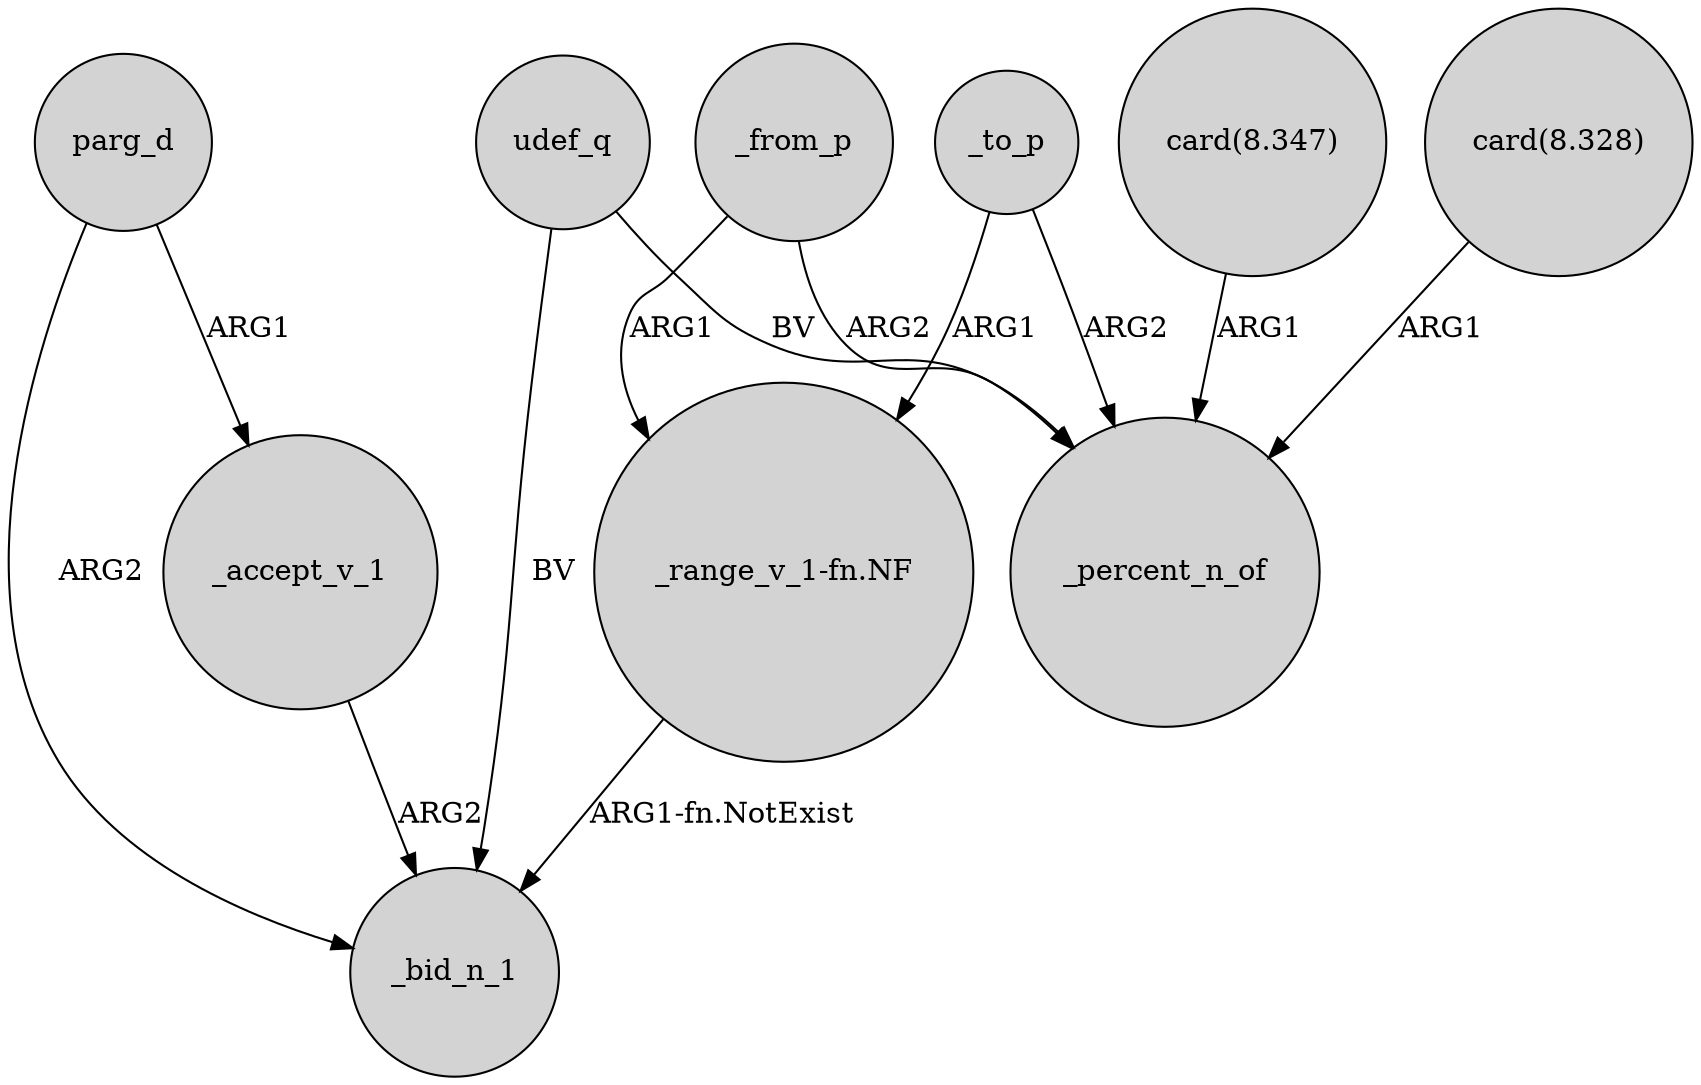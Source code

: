 digraph {
	node [shape=circle style=filled]
	udef_q -> _bid_n_1 [label=BV]
	_from_p -> _percent_n_of [label=ARG2]
	parg_d -> _accept_v_1 [label=ARG1]
	_to_p -> "_range_v_1-fn.NF" [label=ARG1]
	_accept_v_1 -> _bid_n_1 [label=ARG2]
	udef_q -> _percent_n_of [label=BV]
	parg_d -> _bid_n_1 [label=ARG2]
	_from_p -> "_range_v_1-fn.NF" [label=ARG1]
	"card(8.347)" -> _percent_n_of [label=ARG1]
	"card(8.328)" -> _percent_n_of [label=ARG1]
	"_range_v_1-fn.NF" -> _bid_n_1 [label="ARG1-fn.NotExist"]
	_to_p -> _percent_n_of [label=ARG2]
}

